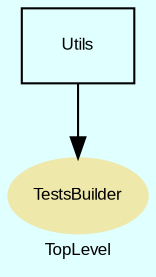 digraph TopLevel {
    label = "TopLevel"
    compound = true
    fontname = Arial
    fontsize = 8
    bgcolor = lightcyan1
    node [
        color = black,
        fontname = Arial,
        fontsize = 8
    ]

    TestsBuilder [
        fontcolor = black,
        shape = ellipse,
        URL = "classes/TestsBuilder.html",
        color = palegoldenrod,
        style = filled,
        label = "TestsBuilder"
    ]

    Utils [
        shape = box,
        URL = "classes/Utils.html",
        label = "Utils"
    ]

    Utils -> TestsBuilder [

    ]

}

